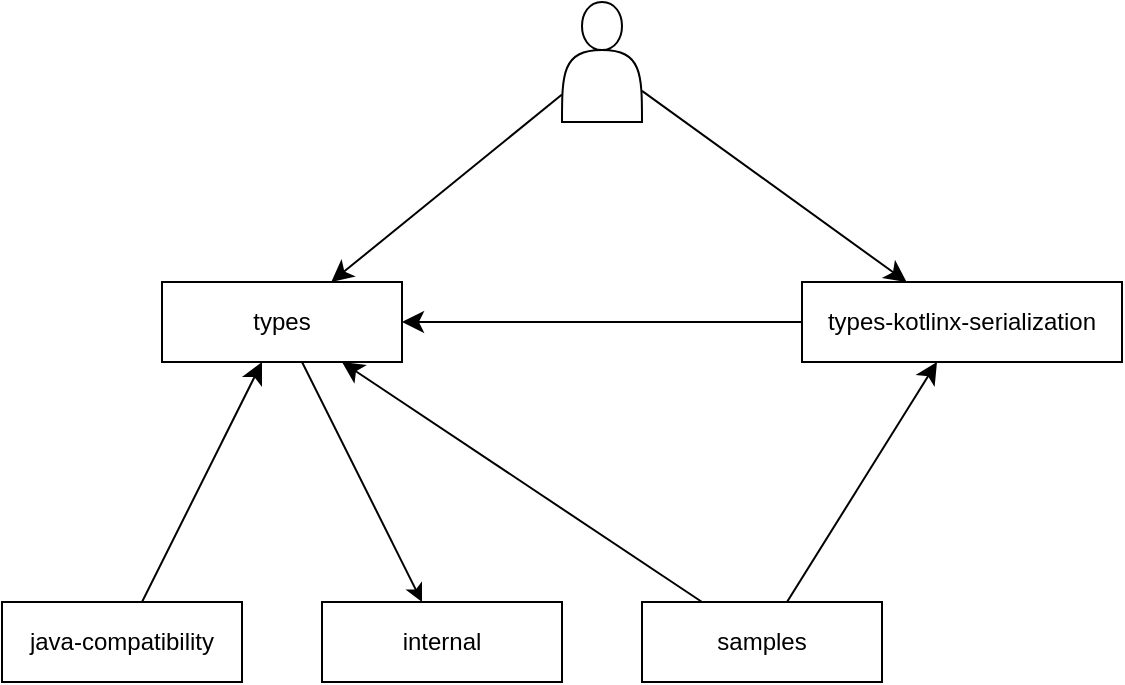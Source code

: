 <mxfile version="22.1.2" type="device" pages="5">
  <diagram name="Gradle subprojects" id="JzJumpAzIFgfKIvPt0l8">
    <mxGraphModel dx="1026" dy="708" grid="1" gridSize="10" guides="1" tooltips="1" connect="1" arrows="1" fold="1" page="1" pageScale="1" pageWidth="1169" pageHeight="827" math="0" shadow="0">
      <root>
        <mxCell id="ITFUDiihViseG53BL7jd-0" />
        <mxCell id="ITFUDiihViseG53BL7jd-1" parent="ITFUDiihViseG53BL7jd-0" />
        <mxCell id="pfsJa-0N5m8jaEWDWGbK-1" value="internal" style="rounded=0;whiteSpace=wrap;html=1;" parent="ITFUDiihViseG53BL7jd-1" vertex="1">
          <mxGeometry x="400" y="480" width="120" height="40" as="geometry" />
        </mxCell>
        <mxCell id="V6_7ll6TL55q-I8HMWWy-0" value="" style="rounded=0;orthogonalLoop=1;jettySize=auto;html=1;" parent="ITFUDiihViseG53BL7jd-1" source="dYRQPacdvhrbfouNJN4h-2" target="pfsJa-0N5m8jaEWDWGbK-1" edge="1">
          <mxGeometry relative="1" as="geometry" />
        </mxCell>
        <mxCell id="dYRQPacdvhrbfouNJN4h-2" value="types" style="rounded=0;whiteSpace=wrap;html=1;" parent="ITFUDiihViseG53BL7jd-1" vertex="1">
          <mxGeometry x="320" y="320" width="120" height="40" as="geometry" />
        </mxCell>
        <mxCell id="gPDL6DXWVpyvgox3Lnd--2" style="edgeStyle=none;curved=1;rounded=0;orthogonalLoop=1;jettySize=auto;html=1;fontSize=12;startSize=8;endSize=8;" parent="ITFUDiihViseG53BL7jd-1" source="gPDL6DXWVpyvgox3Lnd--0" target="dYRQPacdvhrbfouNJN4h-2" edge="1">
          <mxGeometry relative="1" as="geometry" />
        </mxCell>
        <mxCell id="qGAECRP5sxto-l2sTSsy-2" style="edgeStyle=none;curved=1;rounded=0;orthogonalLoop=1;jettySize=auto;html=1;fontSize=12;startSize=8;endSize=8;" edge="1" parent="ITFUDiihViseG53BL7jd-1" source="gPDL6DXWVpyvgox3Lnd--0" target="qGAECRP5sxto-l2sTSsy-1">
          <mxGeometry relative="1" as="geometry" />
        </mxCell>
        <mxCell id="gPDL6DXWVpyvgox3Lnd--0" value="" style="shape=actor;whiteSpace=wrap;html=1;fontSize=16;" parent="ITFUDiihViseG53BL7jd-1" vertex="1">
          <mxGeometry x="520" y="180" width="40" height="60" as="geometry" />
        </mxCell>
        <mxCell id="gPDL6DXWVpyvgox3Lnd--5" value="" style="edgeStyle=none;curved=1;rounded=0;orthogonalLoop=1;jettySize=auto;html=1;fontSize=12;startSize=8;endSize=8;" parent="ITFUDiihViseG53BL7jd-1" source="gPDL6DXWVpyvgox3Lnd--4" target="dYRQPacdvhrbfouNJN4h-2" edge="1">
          <mxGeometry relative="1" as="geometry" />
        </mxCell>
        <mxCell id="gPDL6DXWVpyvgox3Lnd--4" value="java-compatibility" style="rounded=0;whiteSpace=wrap;html=1;" parent="ITFUDiihViseG53BL7jd-1" vertex="1">
          <mxGeometry x="240" y="480" width="120" height="40" as="geometry" />
        </mxCell>
        <mxCell id="qGAECRP5sxto-l2sTSsy-3" style="edgeStyle=none;curved=1;rounded=0;orthogonalLoop=1;jettySize=auto;html=1;fontSize=12;startSize=8;endSize=8;" edge="1" parent="ITFUDiihViseG53BL7jd-1" source="qGAECRP5sxto-l2sTSsy-1" target="dYRQPacdvhrbfouNJN4h-2">
          <mxGeometry relative="1" as="geometry" />
        </mxCell>
        <mxCell id="qGAECRP5sxto-l2sTSsy-1" value="types-kotlinx-serialization" style="rounded=0;whiteSpace=wrap;html=1;" vertex="1" parent="ITFUDiihViseG53BL7jd-1">
          <mxGeometry x="640" y="320" width="160" height="40" as="geometry" />
        </mxCell>
        <mxCell id="qGAECRP5sxto-l2sTSsy-5" style="edgeStyle=none;curved=1;rounded=0;orthogonalLoop=1;jettySize=auto;html=1;fontSize=12;startSize=8;endSize=8;" edge="1" parent="ITFUDiihViseG53BL7jd-1" source="qGAECRP5sxto-l2sTSsy-4" target="qGAECRP5sxto-l2sTSsy-1">
          <mxGeometry relative="1" as="geometry" />
        </mxCell>
        <mxCell id="qGAECRP5sxto-l2sTSsy-6" style="edgeStyle=none;curved=1;rounded=0;orthogonalLoop=1;jettySize=auto;html=1;fontSize=12;startSize=8;endSize=8;" edge="1" parent="ITFUDiihViseG53BL7jd-1" source="qGAECRP5sxto-l2sTSsy-4" target="dYRQPacdvhrbfouNJN4h-2">
          <mxGeometry relative="1" as="geometry" />
        </mxCell>
        <mxCell id="qGAECRP5sxto-l2sTSsy-4" value="samples" style="rounded=0;whiteSpace=wrap;html=1;" vertex="1" parent="ITFUDiihViseG53BL7jd-1">
          <mxGeometry x="560" y="480" width="120" height="40" as="geometry" />
        </mxCell>
      </root>
    </mxGraphModel>
  </diagram>
  <diagram id="l1-cbwcJoqnoQv_BHiVh" name="Packages">
    <mxGraphModel dx="1026" dy="708" grid="1" gridSize="10" guides="1" tooltips="1" connect="1" arrows="1" fold="1" page="1" pageScale="1" pageWidth="1169" pageHeight="827" math="0" shadow="0">
      <root>
        <mxCell id="0" />
        <mxCell id="1" parent="0" />
        <mxCell id="Sist_SNfOV8fq9nMTbyU-3" style="rounded=0;orthogonalLoop=1;jettySize=auto;html=1;startArrow=classic;startFill=1;" parent="1" source="Sist_SNfOV8fq9nMTbyU-1" target="Sist_SNfOV8fq9nMTbyU-2" edge="1">
          <mxGeometry relative="1" as="geometry" />
        </mxCell>
        <mxCell id="UCoBFRGfp6UsjNhdl207-3" style="rounded=0;orthogonalLoop=1;jettySize=auto;html=1;" parent="1" source="Sist_SNfOV8fq9nMTbyU-1" target="UCoBFRGfp6UsjNhdl207-1" edge="1">
          <mxGeometry relative="1" as="geometry" />
        </mxCell>
        <mxCell id="Sist_SNfOV8fq9nMTbyU-1" value="text" style="rounded=0;whiteSpace=wrap;html=1;fillColor=#f5f5f5;strokeColor=#666666;fontColor=#333333;" parent="1" vertex="1">
          <mxGeometry x="360" y="240" width="120" height="40" as="geometry" />
        </mxCell>
        <mxCell id="UCoBFRGfp6UsjNhdl207-4" style="rounded=0;orthogonalLoop=1;jettySize=auto;html=1;" parent="1" source="Sist_SNfOV8fq9nMTbyU-2" target="UCoBFRGfp6UsjNhdl207-1" edge="1">
          <mxGeometry relative="1" as="geometry" />
        </mxCell>
        <mxCell id="Sist_SNfOV8fq9nMTbyU-2" value="number" style="rounded=0;whiteSpace=wrap;html=1;fillColor=#f5f5f5;strokeColor=#666666;fontColor=#333333;" parent="1" vertex="1">
          <mxGeometry x="360" y="400" width="120" height="40" as="geometry" />
        </mxCell>
        <mxCell id="uDIp_uvNLG6hrF9vcne1-2" style="rounded=0;orthogonalLoop=1;jettySize=auto;html=1;" parent="1" source="Sist_SNfOV8fq9nMTbyU-4" target="Sist_SNfOV8fq9nMTbyU-2" edge="1">
          <mxGeometry relative="1" as="geometry" />
        </mxCell>
        <mxCell id="Sist_SNfOV8fq9nMTbyU-4" value="collection" style="rounded=0;whiteSpace=wrap;html=1;fillColor=#f5f5f5;strokeColor=#666666;fontColor=#333333;" parent="1" vertex="1">
          <mxGeometry x="240" y="560" width="120" height="40" as="geometry" />
        </mxCell>
        <mxCell id="UCoBFRGfp6UsjNhdl207-2" style="rounded=0;orthogonalLoop=1;jettySize=auto;html=1;" parent="1" source="S10jYZA5-9crLoaLvnh9-1" target="UCoBFRGfp6UsjNhdl207-1" edge="1">
          <mxGeometry relative="1" as="geometry" />
        </mxCell>
        <mxCell id="S10jYZA5-9crLoaLvnh9-1" value="web" style="rounded=0;whiteSpace=wrap;html=1;fillColor=#f5f5f5;strokeColor=#666666;fontColor=#333333;" parent="1" vertex="1">
          <mxGeometry x="120" y="80" width="120" height="40" as="geometry" />
        </mxCell>
        <mxCell id="S10jYZA5-9crLoaLvnh9-3" style="rounded=0;orthogonalLoop=1;jettySize=auto;html=1;" parent="1" source="S10jYZA5-9crLoaLvnh9-2" target="Sist_SNfOV8fq9nMTbyU-2" edge="1">
          <mxGeometry relative="1" as="geometry" />
        </mxCell>
        <mxCell id="S10jYZA5-9crLoaLvnh9-4" style="edgeStyle=none;rounded=0;orthogonalLoop=1;jettySize=auto;html=1;" parent="1" source="S10jYZA5-9crLoaLvnh9-2" target="Sist_SNfOV8fq9nMTbyU-1" edge="1">
          <mxGeometry relative="1" as="geometry" />
        </mxCell>
        <mxCell id="S10jYZA5-9crLoaLvnh9-5" style="edgeStyle=none;rounded=0;orthogonalLoop=1;jettySize=auto;html=1;" parent="1" source="S10jYZA5-9crLoaLvnh9-2" target="Sist_SNfOV8fq9nMTbyU-4" edge="1">
          <mxGeometry relative="1" as="geometry" />
        </mxCell>
        <mxCell id="UCoBFRGfp6UsjNhdl207-5" style="edgeStyle=orthogonalEdgeStyle;rounded=0;orthogonalLoop=1;jettySize=auto;html=1;" parent="1" source="S10jYZA5-9crLoaLvnh9-2" target="UCoBFRGfp6UsjNhdl207-1" edge="1">
          <mxGeometry relative="1" as="geometry" />
        </mxCell>
        <mxCell id="S10jYZA5-9crLoaLvnh9-2" value="result" style="rounded=0;whiteSpace=wrap;html=1;fillColor=#f5f5f5;strokeColor=#666666;fontColor=#333333;" parent="1" vertex="1">
          <mxGeometry x="120" y="400" width="120" height="40" as="geometry" />
        </mxCell>
        <mxCell id="UCoBFRGfp6UsjNhdl207-1" value="experimental" style="rounded=0;whiteSpace=wrap;html=1;fillColor=#f5f5f5;strokeColor=#666666;fontColor=#333333;" parent="1" vertex="1">
          <mxGeometry x="120" y="240" width="120" height="40" as="geometry" />
        </mxCell>
      </root>
    </mxGraphModel>
  </diagram>
  <diagram name="Types" id="e-w3b1j93T6ePz5dU9Fz">
    <mxGraphModel dx="1426" dy="1108" grid="1" gridSize="10" guides="1" tooltips="1" connect="1" arrows="1" fold="1" page="0" pageScale="1" pageWidth="1169" pageHeight="827" math="0" shadow="0">
      <root>
        <mxCell id="n-zf-RtgYJxClZDW4cF3-0" />
        <mxCell id="n-zf-RtgYJxClZDW4cF3-1" parent="n-zf-RtgYJxClZDW4cF3-0" />
        <mxCell id="5qDygHtCaPb_Zn6L_uWi-19" value="NotBlankString" style="rounded=0;whiteSpace=wrap;html=1;fillColor=#dae8fc;strokeColor=#6c8ebf;" parent="n-zf-RtgYJxClZDW4cF3-1" vertex="1">
          <mxGeometry x="-40" y="400" width="120" height="40" as="geometry" />
        </mxCell>
        <mxCell id="LmunrMnxZoN-5kSQbeMp-0" value="StrictlyNegativeInt" style="rounded=0;whiteSpace=wrap;html=1;fillColor=#dae8fc;strokeColor=#6c8ebf;" parent="n-zf-RtgYJxClZDW4cF3-1" vertex="1">
          <mxGeometry x="540" y="560" width="120" height="40" as="geometry" />
        </mxCell>
        <mxCell id="LmunrMnxZoN-5kSQbeMp-1" value="StrictlyPositiveInt" style="rounded=0;whiteSpace=wrap;html=1;fillColor=#dae8fc;strokeColor=#6c8ebf;" parent="n-zf-RtgYJxClZDW4cF3-1" vertex="1">
          <mxGeometry x="140" y="560" width="120" height="40" as="geometry" />
        </mxCell>
        <mxCell id="LmunrMnxZoN-5kSQbeMp-2" value="AnyInt" style="rounded=0;whiteSpace=wrap;html=1;fillColor=#d5e8d4;strokeColor=#82b366;" parent="n-zf-RtgYJxClZDW4cF3-1" vertex="1">
          <mxGeometry x="360" y="240" width="80" height="40" as="geometry" />
        </mxCell>
        <mxCell id="LmunrMnxZoN-5kSQbeMp-3" value="ZeroInt" style="rounded=0;whiteSpace=wrap;html=1;fillColor=#dae8fc;strokeColor=#6c8ebf;" parent="n-zf-RtgYJxClZDW4cF3-1" vertex="1">
          <mxGeometry x="360" y="560" width="80" height="40" as="geometry" />
        </mxCell>
        <mxCell id="LmunrMnxZoN-5kSQbeMp-4" value="" style="endArrow=block;endSize=16;endFill=0;html=1;rounded=0;dashed=1;" parent="n-zf-RtgYJxClZDW4cF3-1" source="LmunrMnxZoN-5kSQbeMp-1" target="LmunrMnxZoN-5kSQbeMp-6" edge="1">
          <mxGeometry width="160" relative="1" as="geometry">
            <mxPoint x="570" y="90" as="sourcePoint" />
            <mxPoint x="570" y="10" as="targetPoint" />
          </mxGeometry>
        </mxCell>
        <mxCell id="LmunrMnxZoN-5kSQbeMp-5" value="" style="endArrow=block;endSize=16;endFill=0;html=1;rounded=0;dashed=1;" parent="n-zf-RtgYJxClZDW4cF3-1" source="LmunrMnxZoN-5kSQbeMp-0" target="LmunrMnxZoN-5kSQbeMp-6" edge="1">
          <mxGeometry width="160" relative="1" as="geometry">
            <mxPoint x="720" y="90" as="sourcePoint" />
            <mxPoint x="600" y="10" as="targetPoint" />
          </mxGeometry>
        </mxCell>
        <mxCell id="LmunrMnxZoN-5kSQbeMp-6" value="NonZeroInt" style="rounded=0;whiteSpace=wrap;html=1;fillColor=#d5e8d4;strokeColor=#82b366;" parent="n-zf-RtgYJxClZDW4cF3-1" vertex="1">
          <mxGeometry x="360" y="400" width="80" height="40" as="geometry" />
        </mxCell>
        <mxCell id="LmunrMnxZoN-5kSQbeMp-7" value="" style="endArrow=block;endSize=16;endFill=0;html=1;rounded=0;" parent="n-zf-RtgYJxClZDW4cF3-1" source="LmunrMnxZoN-5kSQbeMp-6" target="LmunrMnxZoN-5kSQbeMp-2" edge="1">
          <mxGeometry width="160" relative="1" as="geometry">
            <mxPoint x="720" y="-30" as="sourcePoint" />
            <mxPoint x="600" y="-110" as="targetPoint" />
          </mxGeometry>
        </mxCell>
        <mxCell id="LmunrMnxZoN-5kSQbeMp-8" value="PositiveInt" style="rounded=0;whiteSpace=wrap;html=1;fillColor=#d5e8d4;strokeColor=#82b366;" parent="n-zf-RtgYJxClZDW4cF3-1" vertex="1">
          <mxGeometry x="160" y="400" width="80" height="40" as="geometry" />
        </mxCell>
        <mxCell id="LmunrMnxZoN-5kSQbeMp-9" value="" style="endArrow=block;endSize=16;endFill=0;html=1;rounded=0;dashed=1;" parent="n-zf-RtgYJxClZDW4cF3-1" source="LmunrMnxZoN-5kSQbeMp-1" target="LmunrMnxZoN-5kSQbeMp-8" edge="1">
          <mxGeometry width="160" relative="1" as="geometry">
            <mxPoint x="720" y="210" as="sourcePoint" />
            <mxPoint x="600" y="130" as="targetPoint" />
          </mxGeometry>
        </mxCell>
        <mxCell id="LmunrMnxZoN-5kSQbeMp-10" value="" style="endArrow=block;endSize=16;endFill=0;html=1;rounded=0;" parent="n-zf-RtgYJxClZDW4cF3-1" source="LmunrMnxZoN-5kSQbeMp-8" target="LmunrMnxZoN-5kSQbeMp-2" edge="1">
          <mxGeometry width="160" relative="1" as="geometry">
            <mxPoint x="570" y="-30" as="sourcePoint" />
            <mxPoint x="570" y="-110" as="targetPoint" />
          </mxGeometry>
        </mxCell>
        <mxCell id="LmunrMnxZoN-5kSQbeMp-11" value="NegativeInt" style="rounded=0;whiteSpace=wrap;html=1;fillColor=#d5e8d4;strokeColor=#82b366;" parent="n-zf-RtgYJxClZDW4cF3-1" vertex="1">
          <mxGeometry x="560" y="400" width="80" height="40" as="geometry" />
        </mxCell>
        <mxCell id="LmunrMnxZoN-5kSQbeMp-12" value="" style="endArrow=block;endSize=16;endFill=0;html=1;rounded=0;" parent="n-zf-RtgYJxClZDW4cF3-1" source="LmunrMnxZoN-5kSQbeMp-11" target="LmunrMnxZoN-5kSQbeMp-2" edge="1">
          <mxGeometry width="160" relative="1" as="geometry">
            <mxPoint x="570" y="-30" as="sourcePoint" />
            <mxPoint x="570" y="-110" as="targetPoint" />
          </mxGeometry>
        </mxCell>
        <mxCell id="LmunrMnxZoN-5kSQbeMp-13" value="" style="endArrow=block;endSize=16;endFill=0;html=1;rounded=0;dashed=1;" parent="n-zf-RtgYJxClZDW4cF3-1" source="LmunrMnxZoN-5kSQbeMp-0" target="LmunrMnxZoN-5kSQbeMp-11" edge="1">
          <mxGeometry width="160" relative="1" as="geometry">
            <mxPoint x="750" y="210" as="sourcePoint" />
            <mxPoint x="750" y="130" as="targetPoint" />
          </mxGeometry>
        </mxCell>
        <mxCell id="LmunrMnxZoN-5kSQbeMp-14" value="" style="endArrow=block;endSize=16;endFill=0;html=1;rounded=0;dashed=1;" parent="n-zf-RtgYJxClZDW4cF3-1" source="LmunrMnxZoN-5kSQbeMp-3" target="LmunrMnxZoN-5kSQbeMp-8" edge="1">
          <mxGeometry width="160" relative="1" as="geometry">
            <mxPoint x="750" y="210" as="sourcePoint" />
            <mxPoint x="750" y="130" as="targetPoint" />
          </mxGeometry>
        </mxCell>
        <mxCell id="LmunrMnxZoN-5kSQbeMp-15" value="" style="endArrow=block;endSize=16;endFill=0;html=1;rounded=0;dashed=1;" parent="n-zf-RtgYJxClZDW4cF3-1" source="LmunrMnxZoN-5kSQbeMp-3" target="LmunrMnxZoN-5kSQbeMp-11" edge="1">
          <mxGeometry width="160" relative="1" as="geometry">
            <mxPoint x="600" y="210" as="sourcePoint" />
            <mxPoint x="720" y="130" as="targetPoint" />
          </mxGeometry>
        </mxCell>
        <mxCell id="KGSNlJD_G81D6oTg5-Ko-0" value="NotEmptyList" style="rounded=0;whiteSpace=wrap;html=1;fillColor=#dae8fc;strokeColor=#6c8ebf;" parent="n-zf-RtgYJxClZDW4cF3-1" vertex="1">
          <mxGeometry x="340" y="880" width="120" height="40" as="geometry" />
        </mxCell>
        <mxCell id="KGSNlJD_G81D6oTg5-Ko-1" value="NotEmptySet" style="rounded=0;whiteSpace=wrap;html=1;fillColor=#dae8fc;strokeColor=#6c8ebf;" parent="n-zf-RtgYJxClZDW4cF3-1" vertex="1">
          <mxGeometry x="140" y="880" width="120" height="40" as="geometry" />
        </mxCell>
        <mxCell id="KGSNlJD_G81D6oTg5-Ko-2" value="NotEmptyMap" style="rounded=0;whiteSpace=wrap;html=1;fillColor=#dae8fc;strokeColor=#6c8ebf;" parent="n-zf-RtgYJxClZDW4cF3-1" vertex="1">
          <mxGeometry x="340" y="720" width="120" height="40" as="geometry" />
        </mxCell>
        <mxCell id="GQPVzYVEb98Q7neTcuJy-0" value="NotEmptyCollection" style="rounded=0;whiteSpace=wrap;html=1;fillColor=#d5e8d4;strokeColor=#82b366;" parent="n-zf-RtgYJxClZDW4cF3-1" vertex="1">
          <mxGeometry x="140" y="720" width="120" height="40" as="geometry" />
        </mxCell>
        <mxCell id="GQPVzYVEb98Q7neTcuJy-1" value="" style="endArrow=block;endSize=16;endFill=0;html=1;rounded=0;dashed=1;" parent="n-zf-RtgYJxClZDW4cF3-1" source="KGSNlJD_G81D6oTg5-Ko-0" target="GQPVzYVEb98Q7neTcuJy-0" edge="1">
          <mxGeometry width="160" relative="1" as="geometry">
            <mxPoint x="100" y="1650" as="sourcePoint" />
            <mxPoint x="100" y="1730" as="targetPoint" />
          </mxGeometry>
        </mxCell>
        <mxCell id="GQPVzYVEb98Q7neTcuJy-2" value="" style="endArrow=block;endSize=16;endFill=0;html=1;rounded=0;dashed=1;" parent="n-zf-RtgYJxClZDW4cF3-1" source="KGSNlJD_G81D6oTg5-Ko-1" target="GQPVzYVEb98Q7neTcuJy-0" edge="1">
          <mxGeometry width="160" relative="1" as="geometry">
            <mxPoint x="36.667" y="1770" as="sourcePoint" />
            <mxPoint x="103.333" y="1850" as="targetPoint" />
          </mxGeometry>
        </mxCell>
        <mxCell id="cQ7h3U1QdVzSLH1g0f4y-0" value="kotlin.Comparable&lt;br&gt;&amp;lt;in T&amp;gt;" style="rounded=0;whiteSpace=wrap;html=1;fillColor=#f5f5f5;strokeColor=#666666;fontColor=#333333;" parent="n-zf-RtgYJxClZDW4cF3-1" vertex="1">
          <mxGeometry x="340" y="80" width="120" height="40" as="geometry" />
        </mxCell>
        <mxCell id="cQ7h3U1QdVzSLH1g0f4y-1" value="T = NotBlankString" style="endArrow=block;endSize=16;endFill=0;html=1;rounded=0;dashed=1;" parent="n-zf-RtgYJxClZDW4cF3-1" source="5qDygHtCaPb_Zn6L_uWi-19" target="cQ7h3U1QdVzSLH1g0f4y-0" edge="1">
          <mxGeometry width="160" relative="1" as="geometry">
            <mxPoint x="170" y="90" as="sourcePoint" />
            <mxPoint x="250" y="90" as="targetPoint" />
          </mxGeometry>
        </mxCell>
        <mxCell id="cQ7h3U1QdVzSLH1g0f4y-2" value="T = AnyInt" style="endArrow=block;endSize=16;endFill=0;html=1;rounded=0;" parent="n-zf-RtgYJxClZDW4cF3-1" source="LmunrMnxZoN-5kSQbeMp-2" target="cQ7h3U1QdVzSLH1g0f4y-0" edge="1">
          <mxGeometry width="160" relative="1" as="geometry">
            <mxPoint x="290" y="10" as="sourcePoint" />
            <mxPoint x="370" y="-30" as="targetPoint" />
          </mxGeometry>
        </mxCell>
        <mxCell id="MjldotEm2D69VMjSsTHk-0" value="NotEmptyRange" style="rounded=0;whiteSpace=wrap;html=1;fillColor=#fff2cc;strokeColor=#d6b656;" parent="n-zf-RtgYJxClZDW4cF3-1" vertex="1">
          <mxGeometry x="440" y="-80" width="120" height="40" as="geometry" />
        </mxCell>
        <mxCell id="MjldotEm2D69VMjSsTHk-1" value="Bound" style="rounded=0;whiteSpace=wrap;html=1;fillColor=#fff2cc;strokeColor=#d6b656;" parent="n-zf-RtgYJxClZDW4cF3-1" vertex="1">
          <mxGeometry x="260" y="-80" width="80" height="40" as="geometry" />
        </mxCell>
        <mxCell id="MjldotEm2D69VMjSsTHk-2" value="InclusiveBound" style="rounded=0;whiteSpace=wrap;html=1;fillColor=#fff2cc;strokeColor=#d6b656;" parent="n-zf-RtgYJxClZDW4cF3-1" vertex="1">
          <mxGeometry x="440" y="-240" width="120" height="40" as="geometry" />
        </mxCell>
        <mxCell id="MjldotEm2D69VMjSsTHk-3" value="ExclusiveBound" style="rounded=0;whiteSpace=wrap;html=1;fillColor=#fff2cc;strokeColor=#d6b656;" parent="n-zf-RtgYJxClZDW4cF3-1" vertex="1">
          <mxGeometry x="240" y="-240" width="120" height="40" as="geometry" />
        </mxCell>
        <mxCell id="MjldotEm2D69VMjSsTHk-4" value="" style="endArrow=block;endSize=16;endFill=0;html=1;rounded=0;" parent="n-zf-RtgYJxClZDW4cF3-1" source="MjldotEm2D69VMjSsTHk-3" target="MjldotEm2D69VMjSsTHk-1" edge="1">
          <mxGeometry width="160" relative="1" as="geometry">
            <mxPoint x="590" y="-160" as="sourcePoint" />
            <mxPoint x="670" y="-120" as="targetPoint" />
          </mxGeometry>
        </mxCell>
        <mxCell id="MjldotEm2D69VMjSsTHk-5" value="" style="endArrow=block;endSize=16;endFill=0;html=1;rounded=0;" parent="n-zf-RtgYJxClZDW4cF3-1" source="MjldotEm2D69VMjSsTHk-2" target="MjldotEm2D69VMjSsTHk-1" edge="1">
          <mxGeometry width="160" relative="1" as="geometry">
            <mxPoint x="810" y="-78" as="sourcePoint" />
            <mxPoint x="710" y="-58" as="targetPoint" />
          </mxGeometry>
        </mxCell>
        <mxCell id="MjldotEm2D69VMjSsTHk-6" value="" style="endArrow=open;endSize=12;dashed=1;html=1;rounded=0;" parent="n-zf-RtgYJxClZDW4cF3-1" source="MjldotEm2D69VMjSsTHk-0" target="MjldotEm2D69VMjSsTHk-1" edge="1">
          <mxGeometry width="160" relative="1" as="geometry">
            <mxPoint x="430" y="230" as="sourcePoint" />
            <mxPoint x="590" y="230" as="targetPoint" />
          </mxGeometry>
        </mxCell>
        <mxCell id="MjldotEm2D69VMjSsTHk-7" value="" style="endArrow=open;endSize=12;dashed=1;html=1;rounded=0;" parent="n-zf-RtgYJxClZDW4cF3-1" source="MjldotEm2D69VMjSsTHk-1" target="cQ7h3U1QdVzSLH1g0f4y-0" edge="1">
          <mxGeometry width="160" relative="1" as="geometry">
            <mxPoint x="670" y="90" as="sourcePoint" />
            <mxPoint x="670" y="-30" as="targetPoint" />
          </mxGeometry>
        </mxCell>
        <mxCell id="MjldotEm2D69VMjSsTHk-8" value="" style="endArrow=open;endSize=12;dashed=1;html=1;rounded=0;" parent="n-zf-RtgYJxClZDW4cF3-1" source="MjldotEm2D69VMjSsTHk-0" target="cQ7h3U1QdVzSLH1g0f4y-0" edge="1">
          <mxGeometry width="160" relative="1" as="geometry">
            <mxPoint x="638" y="-30" as="sourcePoint" />
            <mxPoint x="443" y="90" as="targetPoint" />
          </mxGeometry>
        </mxCell>
        <mxCell id="Ql_QZ4oFMIsPUIKFdA9x-7" value="" style="endArrow=open;endSize=12;dashed=1;html=1;rounded=0;" parent="n-zf-RtgYJxClZDW4cF3-1" source="GQPVzYVEb98Q7neTcuJy-0" target="LmunrMnxZoN-5kSQbeMp-1" edge="1">
          <mxGeometry width="160" relative="1" as="geometry">
            <mxPoint x="100" y="700" as="sourcePoint" />
            <mxPoint x="210" y="680" as="targetPoint" />
          </mxGeometry>
        </mxCell>
        <mxCell id="Ql_QZ4oFMIsPUIKFdA9x-8" value="" style="endArrow=open;endSize=12;dashed=1;html=1;rounded=0;" parent="n-zf-RtgYJxClZDW4cF3-1" source="KGSNlJD_G81D6oTg5-Ko-2" target="KGSNlJD_G81D6oTg5-Ko-1" edge="1">
          <mxGeometry width="160" relative="1" as="geometry">
            <mxPoint x="530" y="820" as="sourcePoint" />
            <mxPoint x="690" y="820" as="targetPoint" />
          </mxGeometry>
        </mxCell>
        <mxCell id="Ql_QZ4oFMIsPUIKFdA9x-9" value="" style="endArrow=open;endSize=12;dashed=1;html=1;rounded=0;" parent="n-zf-RtgYJxClZDW4cF3-1" source="KGSNlJD_G81D6oTg5-Ko-2" target="KGSNlJD_G81D6oTg5-Ko-0" edge="1">
          <mxGeometry width="160" relative="1" as="geometry">
            <mxPoint x="195" y="1050" as="sourcePoint" />
            <mxPoint x="105" y="930" as="targetPoint" />
          </mxGeometry>
        </mxCell>
        <mxCell id="Ql_QZ4oFMIsPUIKFdA9x-11" value="" style="endArrow=open;endSize=12;dashed=1;html=1;rounded=0;" parent="n-zf-RtgYJxClZDW4cF3-1" source="KGSNlJD_G81D6oTg5-Ko-2" target="LmunrMnxZoN-5kSQbeMp-1" edge="1">
          <mxGeometry width="160" relative="1" as="geometry">
            <mxPoint x="210" y="730" as="sourcePoint" />
            <mxPoint x="210" y="610" as="targetPoint" />
          </mxGeometry>
        </mxCell>
        <mxCell id="Ql_QZ4oFMIsPUIKFdA9x-12" value="StrictlyPositiveDouble" style="rounded=0;whiteSpace=wrap;html=1;fillColor=#fff2cc;strokeColor=#d6b656;" parent="n-zf-RtgYJxClZDW4cF3-1" vertex="1">
          <mxGeometry x="640" y="120" width="160" height="40" as="geometry" />
        </mxCell>
        <mxCell id="Ql_QZ4oFMIsPUIKFdA9x-17" value="" style="endArrow=block;endSize=16;endFill=0;html=1;rounded=0;" parent="n-zf-RtgYJxClZDW4cF3-1" source="Ql_QZ4oFMIsPUIKFdA9x-12" target="cQ7h3U1QdVzSLH1g0f4y-0" edge="1">
          <mxGeometry width="160" relative="1" as="geometry">
            <mxPoint x="-110" y="570" as="sourcePoint" />
            <mxPoint x="-110" y="450" as="targetPoint" />
          </mxGeometry>
        </mxCell>
        <mxCell id="kcxEeAiQgSLV1PlDlmWa-0" value="" style="endArrow=open;endSize=12;dashed=1;html=1;rounded=0;" parent="n-zf-RtgYJxClZDW4cF3-1" source="5qDygHtCaPb_Zn6L_uWi-19" target="LmunrMnxZoN-5kSQbeMp-1" edge="1">
          <mxGeometry width="160" relative="1" as="geometry">
            <mxPoint x="110" y="550" as="sourcePoint" />
            <mxPoint x="110" y="430" as="targetPoint" />
          </mxGeometry>
        </mxCell>
        <mxCell id="1lQ60L8AL4tM8giwlX8u-0" value="" style="group" parent="n-zf-RtgYJxClZDW4cF3-1" connectable="0" vertex="1">
          <mxGeometry x="-360" y="40" width="200" height="440" as="geometry" />
        </mxCell>
        <mxCell id="h1hSW9NAhBlYpWFi9vjb-3" value="Caption" style="rounded=0;whiteSpace=wrap;html=1;verticalAlign=top;align=center;fillColor=none;" parent="1lQ60L8AL4tM8giwlX8u-0" vertex="1">
          <mxGeometry width="200" height="440" as="geometry" />
        </mxCell>
        <mxCell id="h1hSW9NAhBlYpWFi9vjb-4" value="Stable classes" style="rounded=0;whiteSpace=wrap;html=1;fillColor=#dae8fc;strokeColor=#6c8ebf;" parent="1lQ60L8AL4tM8giwlX8u-0" vertex="1">
          <mxGeometry x="40" y="40" width="120" height="40" as="geometry" />
        </mxCell>
        <mxCell id="h1hSW9NAhBlYpWFi9vjb-5" value="Stable interfaces" style="rounded=0;whiteSpace=wrap;html=1;fillColor=#d5e8d4;strokeColor=#82b366;" parent="1lQ60L8AL4tM8giwlX8u-0" vertex="1">
          <mxGeometry x="40" y="120" width="120" height="40" as="geometry" />
        </mxCell>
        <mxCell id="h1hSW9NAhBlYpWFi9vjb-6" value="Experimental type" style="rounded=0;whiteSpace=wrap;html=1;fillColor=#fff2cc;strokeColor=#d6b656;" parent="1lQ60L8AL4tM8giwlX8u-0" vertex="1">
          <mxGeometry x="40" y="200" width="120" height="40" as="geometry" />
        </mxCell>
        <mxCell id="h1hSW9NAhBlYpWFi9vjb-7" value="Deprecated type" style="rounded=0;whiteSpace=wrap;html=1;fillColor=#f8cecc;strokeColor=#b85450;" parent="1lQ60L8AL4tM8giwlX8u-0" vertex="1">
          <mxGeometry x="40" y="280" width="120" height="40" as="geometry" />
        </mxCell>
        <mxCell id="h1hSW9NAhBlYpWFi9vjb-8" value="External type" style="rounded=0;whiteSpace=wrap;html=1;fillColor=#f5f5f5;strokeColor=#666666;fontColor=#333333;" parent="1lQ60L8AL4tM8giwlX8u-0" vertex="1">
          <mxGeometry x="40" y="360" width="120" height="40" as="geometry" />
        </mxCell>
        <mxCell id="OSsei0emG3uxtJ02xCqZ-0" value="EmailAddress" style="rounded=0;whiteSpace=wrap;html=1;fillColor=#fff2cc;strokeColor=#d6b656;" parent="n-zf-RtgYJxClZDW4cF3-1" vertex="1">
          <mxGeometry x="-40" y="80" width="120" height="40" as="geometry" />
        </mxCell>
        <mxCell id="OSsei0emG3uxtJ02xCqZ-1" value="StrictlyNegativeDouble" style="rounded=0;whiteSpace=wrap;html=1;fillColor=#fff2cc;strokeColor=#d6b656;" parent="n-zf-RtgYJxClZDW4cF3-1" vertex="1">
          <mxGeometry x="640" y="40" width="160" height="40" as="geometry" />
        </mxCell>
        <mxCell id="OSsei0emG3uxtJ02xCqZ-2" value="" style="endArrow=block;endSize=16;endFill=0;html=1;rounded=0;" parent="n-zf-RtgYJxClZDW4cF3-1" source="OSsei0emG3uxtJ02xCqZ-1" target="cQ7h3U1QdVzSLH1g0f4y-0" edge="1">
          <mxGeometry width="160" relative="1" as="geometry">
            <mxPoint x="638" y="250" as="sourcePoint" />
            <mxPoint x="443" y="130" as="targetPoint" />
          </mxGeometry>
        </mxCell>
      </root>
    </mxGraphModel>
  </diagram>
  <diagram id="AFsdHeCV1S7wRy8MzkPV" name="Types (org.kotools.types)">
    <mxGraphModel dx="1026" dy="708" grid="1" gridSize="10" guides="1" tooltips="1" connect="1" arrows="1" fold="1" page="0" pageScale="1" pageWidth="1169" pageHeight="827" math="0" shadow="0">
      <root>
        <mxCell id="0" />
        <mxCell id="1" parent="0" />
        <mxCell id="6lr3lpDYHeMcFkOCxxEU-3" value="Zero" style="swimlane;fontStyle=1;align=center;verticalAlign=top;childLayout=stackLayout;horizontal=1;startSize=26;horizontalStack=0;resizeParent=1;resizeParentMax=0;resizeLast=0;collapsible=1;marginBottom=0;whiteSpace=wrap;html=1;fontSize=16;" vertex="1" parent="1">
          <mxGeometry x="160" y="360" width="200" height="138" as="geometry">
            <mxRectangle x="80" y="80" width="80" height="30" as="alternateBounds" />
          </mxGeometry>
        </mxCell>
        <mxCell id="6lr3lpDYHeMcFkOCxxEU-5" value="" style="line;strokeWidth=1;fillColor=none;align=left;verticalAlign=middle;spacingTop=-1;spacingLeft=3;spacingRight=3;rotatable=0;labelPosition=right;points=[];portConstraint=eastwest;strokeColor=inherit;fontSize=16;" vertex="1" parent="6lr3lpDYHeMcFkOCxxEU-3">
          <mxGeometry y="26" width="200" height="8" as="geometry" />
        </mxCell>
        <mxCell id="6lr3lpDYHeMcFkOCxxEU-6" value="+ equals(Any?): Boolean" style="text;strokeColor=none;fillColor=none;align=left;verticalAlign=top;spacingLeft=4;spacingRight=4;overflow=hidden;rotatable=0;points=[[0,0.5],[1,0.5]];portConstraint=eastwest;whiteSpace=wrap;html=1;fontSize=16;" vertex="1" parent="6lr3lpDYHeMcFkOCxxEU-3">
          <mxGeometry y="34" width="200" height="26" as="geometry" />
        </mxCell>
        <mxCell id="6lr3lpDYHeMcFkOCxxEU-7" value="+ hashCode(): Int" style="text;strokeColor=none;fillColor=none;align=left;verticalAlign=top;spacingLeft=4;spacingRight=4;overflow=hidden;rotatable=0;points=[[0,0.5],[1,0.5]];portConstraint=eastwest;whiteSpace=wrap;html=1;fontSize=16;" vertex="1" parent="6lr3lpDYHeMcFkOCxxEU-3">
          <mxGeometry y="60" width="200" height="26" as="geometry" />
        </mxCell>
        <mxCell id="6lr3lpDYHeMcFkOCxxEU-8" value="+ toByte(): Byte" style="text;strokeColor=none;fillColor=none;align=left;verticalAlign=top;spacingLeft=4;spacingRight=4;overflow=hidden;rotatable=0;points=[[0,0.5],[1,0.5]];portConstraint=eastwest;whiteSpace=wrap;html=1;fontSize=16;" vertex="1" parent="6lr3lpDYHeMcFkOCxxEU-3">
          <mxGeometry y="86" width="200" height="26" as="geometry" />
        </mxCell>
        <mxCell id="6lr3lpDYHeMcFkOCxxEU-9" value="+ toString(): String" style="text;strokeColor=none;fillColor=none;align=left;verticalAlign=top;spacingLeft=4;spacingRight=4;overflow=hidden;rotatable=0;points=[[0,0.5],[1,0.5]];portConstraint=eastwest;whiteSpace=wrap;html=1;fontSize=16;" vertex="1" parent="6lr3lpDYHeMcFkOCxxEU-3">
          <mxGeometry y="112" width="200" height="26" as="geometry" />
        </mxCell>
        <mxCell id="6lr3lpDYHeMcFkOCxxEU-10" value="EmailAddress" style="swimlane;fontStyle=1;align=center;verticalAlign=top;childLayout=stackLayout;horizontal=1;startSize=26;horizontalStack=0;resizeParent=1;resizeParentMax=0;resizeLast=0;collapsible=1;marginBottom=0;whiteSpace=wrap;html=1;fontSize=16;" vertex="1" parent="1">
          <mxGeometry x="160" y="80" width="240" height="112" as="geometry">
            <mxRectangle x="80" y="80" width="80" height="30" as="alternateBounds" />
          </mxGeometry>
        </mxCell>
        <mxCell id="6lr3lpDYHeMcFkOCxxEU-11" value="" style="line;strokeWidth=1;fillColor=none;align=left;verticalAlign=middle;spacingTop=-1;spacingLeft=3;spacingRight=3;rotatable=0;labelPosition=right;points=[];portConstraint=eastwest;strokeColor=inherit;fontSize=16;" vertex="1" parent="6lr3lpDYHeMcFkOCxxEU-10">
          <mxGeometry y="26" width="240" height="8" as="geometry" />
        </mxCell>
        <mxCell id="6lr3lpDYHeMcFkOCxxEU-12" value="+ equals(Any?): Boolean" style="text;strokeColor=none;fillColor=none;align=left;verticalAlign=top;spacingLeft=4;spacingRight=4;overflow=hidden;rotatable=0;points=[[0,0.5],[1,0.5]];portConstraint=eastwest;whiteSpace=wrap;html=1;fontSize=16;" vertex="1" parent="6lr3lpDYHeMcFkOCxxEU-10">
          <mxGeometry y="34" width="240" height="26" as="geometry" />
        </mxCell>
        <mxCell id="6lr3lpDYHeMcFkOCxxEU-13" value="+ hashCode(): Int" style="text;strokeColor=none;fillColor=none;align=left;verticalAlign=top;spacingLeft=4;spacingRight=4;overflow=hidden;rotatable=0;points=[[0,0.5],[1,0.5]];portConstraint=eastwest;whiteSpace=wrap;html=1;fontSize=16;" vertex="1" parent="6lr3lpDYHeMcFkOCxxEU-10">
          <mxGeometry y="60" width="240" height="26" as="geometry" />
        </mxCell>
        <mxCell id="6lr3lpDYHeMcFkOCxxEU-15" value="+ toString(): String" style="text;strokeColor=none;fillColor=none;align=left;verticalAlign=top;spacingLeft=4;spacingRight=4;overflow=hidden;rotatable=0;points=[[0,0.5],[1,0.5]];portConstraint=eastwest;whiteSpace=wrap;html=1;fontSize=16;" vertex="1" parent="6lr3lpDYHeMcFkOCxxEU-10">
          <mxGeometry y="86" width="240" height="26" as="geometry" />
        </mxCell>
        <mxCell id="6lr3lpDYHeMcFkOCxxEU-16" value="Companion" style="swimlane;fontStyle=1;align=center;verticalAlign=top;childLayout=stackLayout;horizontal=1;startSize=26;horizontalStack=0;resizeParent=1;resizeParentMax=0;resizeLast=0;collapsible=1;marginBottom=0;whiteSpace=wrap;html=1;fontSize=16;" vertex="1" parent="1">
          <mxGeometry x="520" y="80" width="360" height="164" as="geometry">
            <mxRectangle x="80" y="80" width="80" height="30" as="alternateBounds" />
          </mxGeometry>
        </mxCell>
        <mxCell id="6lr3lpDYHeMcFkOCxxEU-24" value="+ PATTERN: String" style="text;strokeColor=none;fillColor=none;align=left;verticalAlign=top;spacingLeft=4;spacingRight=4;overflow=hidden;rotatable=0;points=[[0,0.5],[1,0.5]];portConstraint=eastwest;whiteSpace=wrap;html=1;fontSize=16;" vertex="1" parent="6lr3lpDYHeMcFkOCxxEU-16">
          <mxGeometry y="26" width="360" height="26" as="geometry" />
        </mxCell>
        <mxCell id="6lr3lpDYHeMcFkOCxxEU-17" value="" style="line;strokeWidth=1;fillColor=none;align=left;verticalAlign=middle;spacingTop=-1;spacingLeft=3;spacingRight=3;rotatable=0;labelPosition=right;points=[];portConstraint=eastwest;strokeColor=inherit;fontSize=16;" vertex="1" parent="6lr3lpDYHeMcFkOCxxEU-16">
          <mxGeometry y="52" width="360" height="8" as="geometry" />
        </mxCell>
        <mxCell id="6lr3lpDYHeMcFkOCxxEU-18" value="+ fromString(Any): EmailAddress" style="text;strokeColor=none;fillColor=none;align=left;verticalAlign=top;spacingLeft=4;spacingRight=4;overflow=hidden;rotatable=0;points=[[0,0.5],[1,0.5]];portConstraint=eastwest;whiteSpace=wrap;html=1;fontSize=16;" vertex="1" parent="6lr3lpDYHeMcFkOCxxEU-16">
          <mxGeometry y="60" width="360" height="26" as="geometry" />
        </mxCell>
        <mxCell id="6lr3lpDYHeMcFkOCxxEU-26" value="+ fromString(Any, Any): EmailAddress" style="text;strokeColor=none;fillColor=none;align=left;verticalAlign=top;spacingLeft=4;spacingRight=4;overflow=hidden;rotatable=0;points=[[0,0.5],[1,0.5]];portConstraint=eastwest;whiteSpace=wrap;html=1;fontSize=16;" vertex="1" parent="6lr3lpDYHeMcFkOCxxEU-16">
          <mxGeometry y="86" width="360" height="26" as="geometry" />
        </mxCell>
        <mxCell id="6lr3lpDYHeMcFkOCxxEU-27" value="+ fromStringOrNull(Any): EmailAddress?" style="text;strokeColor=none;fillColor=none;align=left;verticalAlign=top;spacingLeft=4;spacingRight=4;overflow=hidden;rotatable=0;points=[[0,0.5],[1,0.5]];portConstraint=eastwest;whiteSpace=wrap;html=1;fontSize=16;" vertex="1" parent="6lr3lpDYHeMcFkOCxxEU-16">
          <mxGeometry y="112" width="360" height="26" as="geometry" />
        </mxCell>
        <mxCell id="6lr3lpDYHeMcFkOCxxEU-28" value="+ fromStringOrNull(Any, Any): EmailAddress?" style="text;strokeColor=none;fillColor=none;align=left;verticalAlign=top;spacingLeft=4;spacingRight=4;overflow=hidden;rotatable=0;points=[[0,0.5],[1,0.5]];portConstraint=eastwest;whiteSpace=wrap;html=1;fontSize=16;" vertex="1" parent="6lr3lpDYHeMcFkOCxxEU-16">
          <mxGeometry y="138" width="360" height="26" as="geometry" />
        </mxCell>
        <mxCell id="6lr3lpDYHeMcFkOCxxEU-21" value="" style="endArrow=open;startArrow=circlePlus;endFill=0;startFill=0;endSize=8;html=1;rounded=0;fontSize=12;curved=1;" edge="1" parent="1" source="6lr3lpDYHeMcFkOCxxEU-10" target="6lr3lpDYHeMcFkOCxxEU-16">
          <mxGeometry width="160" relative="1" as="geometry">
            <mxPoint x="360" y="260" as="sourcePoint" />
            <mxPoint x="520" y="260" as="targetPoint" />
          </mxGeometry>
        </mxCell>
      </root>
    </mxGraphModel>
  </diagram>
  <diagram id="kf0cGJGMJppU8VkJIkRL" name="Idea : File">
    <mxGraphModel dx="1026" dy="1108" grid="1" gridSize="10" guides="1" tooltips="1" connect="1" arrows="1" fold="1" page="0" pageScale="1" pageWidth="1169" pageHeight="827" math="0" shadow="0">
      <root>
        <mxCell id="0" />
        <mxCell id="1" parent="0" />
        <mxCell id="a9Xr_560nWG6MdnzsXiM-1" value="NotBlankString" style="rounded=0;whiteSpace=wrap;html=1;fillColor=#dae8fc;strokeColor=#6c8ebf;" parent="1" vertex="1">
          <mxGeometry x="800" y="240" width="120" height="40" as="geometry" />
        </mxCell>
        <mxCell id="a9Xr_560nWG6MdnzsXiM-2" value="FileName" style="rounded=0;whiteSpace=wrap;html=1;" parent="1" vertex="1">
          <mxGeometry x="560" y="400" width="120" height="40" as="geometry" />
        </mxCell>
        <mxCell id="a9Xr_560nWG6MdnzsXiM-3" value="value: 1..1" style="endArrow=open;endSize=12;dashed=1;html=1;rounded=0;" parent="1" source="a9Xr_560nWG6MdnzsXiM-2" target="a9Xr_560nWG6MdnzsXiM-1" edge="1">
          <mxGeometry x="0.008" width="160" relative="1" as="geometry">
            <mxPoint x="560" y="370" as="sourcePoint" />
            <mxPoint x="720" y="370" as="targetPoint" />
            <mxPoint as="offset" />
          </mxGeometry>
        </mxCell>
        <mxCell id="sCetcSYR2s8SzarsC_Lb-2" value="FileExtension" style="rounded=0;whiteSpace=wrap;html=1;" parent="1" vertex="1">
          <mxGeometry x="560" y="240" width="120" height="40" as="geometry" />
        </mxCell>
        <mxCell id="sCetcSYR2s8SzarsC_Lb-3" value="extension: 1..1" style="endArrow=open;endSize=12;dashed=1;html=1;rounded=0;" parent="1" source="sCetcSYR2s8SzarsC_Lb-5" target="sCetcSYR2s8SzarsC_Lb-2" edge="1">
          <mxGeometry width="160" relative="1" as="geometry">
            <mxPoint x="630" y="250" as="sourcePoint" />
            <mxPoint x="630" y="170" as="targetPoint" />
          </mxGeometry>
        </mxCell>
        <mxCell id="sCetcSYR2s8SzarsC_Lb-4" value="value: 1..1" style="endArrow=open;endSize=12;dashed=1;html=1;rounded=0;" parent="1" source="sCetcSYR2s8SzarsC_Lb-2" target="a9Xr_560nWG6MdnzsXiM-1" edge="1">
          <mxGeometry width="160" relative="1" as="geometry">
            <mxPoint x="650" y="250" as="sourcePoint" />
            <mxPoint x="730" y="170" as="targetPoint" />
            <mxPoint as="offset" />
          </mxGeometry>
        </mxCell>
        <mxCell id="sCetcSYR2s8SzarsC_Lb-5" value="File" style="rounded=0;whiteSpace=wrap;html=1;" parent="1" vertex="1">
          <mxGeometry x="320" y="240" width="120" height="40" as="geometry" />
        </mxCell>
        <mxCell id="sCetcSYR2s8SzarsC_Lb-7" value="name: 1..1" style="endArrow=open;endSize=12;dashed=1;html=1;rounded=0;" parent="1" source="sCetcSYR2s8SzarsC_Lb-5" target="a9Xr_560nWG6MdnzsXiM-2" edge="1">
          <mxGeometry width="160" relative="1" as="geometry">
            <mxPoint x="650" y="250" as="sourcePoint" />
            <mxPoint x="730" y="170" as="targetPoint" />
            <mxPoint as="offset" />
          </mxGeometry>
        </mxCell>
        <mxCell id="sCetcSYR2s8SzarsC_Lb-8" value="FileSize" style="rounded=0;whiteSpace=wrap;html=1;" parent="1" vertex="1">
          <mxGeometry x="320" y="400" width="120" height="40" as="geometry" />
        </mxCell>
        <mxCell id="sCetcSYR2s8SzarsC_Lb-9" value="size: 1..1" style="endArrow=open;endSize=12;dashed=1;html=1;rounded=0;" parent="1" source="sCetcSYR2s8SzarsC_Lb-5" target="sCetcSYR2s8SzarsC_Lb-8" edge="1">
          <mxGeometry width="160" relative="1" as="geometry">
            <mxPoint x="420" y="290" as="sourcePoint" />
            <mxPoint x="600" y="410" as="targetPoint" />
          </mxGeometry>
        </mxCell>
        <mxCell id="sCetcSYR2s8SzarsC_Lb-10" value="StrictlyPositiveInt" style="rounded=0;whiteSpace=wrap;html=1;fillColor=#dae8fc;strokeColor=#6c8ebf;" parent="1" vertex="1">
          <mxGeometry x="320" y="560" width="120" height="40" as="geometry" />
        </mxCell>
        <mxCell id="sCetcSYR2s8SzarsC_Lb-11" value="FileSizeUnit" style="rounded=0;whiteSpace=wrap;html=1;" parent="1" vertex="1">
          <mxGeometry x="800" y="560" width="120" height="40" as="geometry" />
        </mxCell>
        <mxCell id="sCetcSYR2s8SzarsC_Lb-12" value="value: 1..1" style="endArrow=open;endSize=12;dashed=1;html=1;rounded=0;" parent="1" source="sCetcSYR2s8SzarsC_Lb-8" target="sCetcSYR2s8SzarsC_Lb-10" edge="1">
          <mxGeometry width="160" relative="1" as="geometry">
            <mxPoint x="490" y="370" as="sourcePoint" />
            <mxPoint x="490" y="490" as="targetPoint" />
          </mxGeometry>
        </mxCell>
        <mxCell id="sCetcSYR2s8SzarsC_Lb-13" value="unit: 1..1" style="endArrow=open;endSize=12;dashed=1;html=1;rounded=0;" parent="1" source="sCetcSYR2s8SzarsC_Lb-8" target="sCetcSYR2s8SzarsC_Lb-11" edge="1">
          <mxGeometry width="160" relative="1" as="geometry">
            <mxPoint x="390" y="450" as="sourcePoint" />
            <mxPoint x="390" y="570" as="targetPoint" />
          </mxGeometry>
        </mxCell>
        <mxCell id="sCetcSYR2s8SzarsC_Lb-14" value="symbol: 1..1" style="endArrow=open;endSize=12;dashed=1;html=1;rounded=0;" parent="1" source="sCetcSYR2s8SzarsC_Lb-11" target="a9Xr_560nWG6MdnzsXiM-1" edge="1">
          <mxGeometry width="160" relative="1" as="geometry">
            <mxPoint x="690" y="430" as="sourcePoint" />
            <mxPoint x="810" y="430" as="targetPoint" />
            <mxPoint as="offset" />
          </mxGeometry>
        </mxCell>
        <mxCell id="sCetcSYR2s8SzarsC_Lb-15" value="Octet" style="rounded=0;whiteSpace=wrap;html=1;" parent="1" vertex="1">
          <mxGeometry x="1040" y="720" width="120" height="40" as="geometry" />
        </mxCell>
        <mxCell id="sCetcSYR2s8SzarsC_Lb-16" value="KiloOctet" style="rounded=0;whiteSpace=wrap;html=1;" parent="1" vertex="1">
          <mxGeometry x="1040" y="640" width="120" height="40" as="geometry" />
        </mxCell>
        <mxCell id="sCetcSYR2s8SzarsC_Lb-17" value="MegaOctet" style="rounded=0;whiteSpace=wrap;html=1;" parent="1" vertex="1">
          <mxGeometry x="1040" y="560" width="120" height="40" as="geometry" />
        </mxCell>
        <mxCell id="sCetcSYR2s8SzarsC_Lb-18" value="GigaOctet" style="rounded=0;whiteSpace=wrap;html=1;" parent="1" vertex="1">
          <mxGeometry x="1040" y="480" width="120" height="40" as="geometry" />
        </mxCell>
        <mxCell id="sCetcSYR2s8SzarsC_Lb-19" value="TerraOctet" style="rounded=0;whiteSpace=wrap;html=1;" parent="1" vertex="1">
          <mxGeometry x="1040" y="400" width="120" height="40" as="geometry" />
        </mxCell>
        <mxCell id="sCetcSYR2s8SzarsC_Lb-20" value="" style="endArrow=open;startArrow=circlePlus;endFill=0;startFill=0;endSize=8;html=1;rounded=0;" parent="1" source="sCetcSYR2s8SzarsC_Lb-11" target="sCetcSYR2s8SzarsC_Lb-15" edge="1">
          <mxGeometry width="160" relative="1" as="geometry">
            <mxPoint x="490" y="630" as="sourcePoint" />
            <mxPoint x="650" y="630" as="targetPoint" />
          </mxGeometry>
        </mxCell>
        <mxCell id="sCetcSYR2s8SzarsC_Lb-21" value="" style="endArrow=open;startArrow=circlePlus;endFill=0;startFill=0;endSize=8;html=1;rounded=0;" parent="1" source="sCetcSYR2s8SzarsC_Lb-11" target="sCetcSYR2s8SzarsC_Lb-16" edge="1">
          <mxGeometry width="160" relative="1" as="geometry">
            <mxPoint x="590" y="610" as="sourcePoint" />
            <mxPoint x="430" y="690" as="targetPoint" />
          </mxGeometry>
        </mxCell>
        <mxCell id="sCetcSYR2s8SzarsC_Lb-22" value="" style="endArrow=open;startArrow=circlePlus;endFill=0;startFill=0;endSize=8;html=1;rounded=0;" parent="1" source="sCetcSYR2s8SzarsC_Lb-11" target="sCetcSYR2s8SzarsC_Lb-17" edge="1">
          <mxGeometry width="160" relative="1" as="geometry">
            <mxPoint x="610" y="610" as="sourcePoint" />
            <mxPoint x="530" y="690" as="targetPoint" />
          </mxGeometry>
        </mxCell>
        <mxCell id="sCetcSYR2s8SzarsC_Lb-23" value="" style="endArrow=open;startArrow=circlePlus;endFill=0;startFill=0;endSize=8;html=1;rounded=0;" parent="1" source="sCetcSYR2s8SzarsC_Lb-11" target="sCetcSYR2s8SzarsC_Lb-18" edge="1">
          <mxGeometry width="160" relative="1" as="geometry">
            <mxPoint x="630" y="610" as="sourcePoint" />
            <mxPoint x="630" y="690" as="targetPoint" />
          </mxGeometry>
        </mxCell>
        <mxCell id="sCetcSYR2s8SzarsC_Lb-24" value="" style="endArrow=open;startArrow=circlePlus;endFill=0;startFill=0;endSize=8;html=1;rounded=0;" parent="1" source="sCetcSYR2s8SzarsC_Lb-11" target="sCetcSYR2s8SzarsC_Lb-19" edge="1">
          <mxGeometry width="160" relative="1" as="geometry">
            <mxPoint x="650" y="610" as="sourcePoint" />
            <mxPoint x="730" y="690" as="targetPoint" />
          </mxGeometry>
        </mxCell>
        <mxCell id="sCetcSYR2s8SzarsC_Lb-25" value="MediaType" style="rounded=0;whiteSpace=wrap;html=1;" parent="1" vertex="1">
          <mxGeometry x="560" y="80" width="120" height="40" as="geometry" />
        </mxCell>
        <mxCell id="sCetcSYR2s8SzarsC_Lb-26" value="type: 1..1" style="endArrow=open;endSize=12;dashed=1;html=1;rounded=0;" parent="1" source="sCetcSYR2s8SzarsC_Lb-5" target="sCetcSYR2s8SzarsC_Lb-25" edge="1">
          <mxGeometry width="160" relative="1" as="geometry">
            <mxPoint x="450" y="270" as="sourcePoint" />
            <mxPoint x="570" y="270" as="targetPoint" />
            <mxPoint as="offset" />
          </mxGeometry>
        </mxCell>
        <mxCell id="sCetcSYR2s8SzarsC_Lb-27" value="subtype: 1..1" style="endArrow=open;endSize=12;dashed=1;html=1;rounded=0;" parent="1" source="sCetcSYR2s8SzarsC_Lb-25" target="a9Xr_560nWG6MdnzsXiM-1" edge="1">
          <mxGeometry x="0.008" width="160" relative="1" as="geometry">
            <mxPoint x="660" y="290" as="sourcePoint" />
            <mxPoint x="840" y="410" as="targetPoint" />
            <mxPoint as="offset" />
          </mxGeometry>
        </mxCell>
        <mxCell id="sCetcSYR2s8SzarsC_Lb-28" value="MediaRegistry" style="rounded=0;whiteSpace=wrap;html=1;" parent="1" vertex="1">
          <mxGeometry x="800" y="80" width="120" height="40" as="geometry" />
        </mxCell>
        <mxCell id="sCetcSYR2s8SzarsC_Lb-29" value="registry: 1..1" style="endArrow=open;endSize=12;dashed=1;html=1;rounded=0;" parent="1" source="sCetcSYR2s8SzarsC_Lb-25" target="sCetcSYR2s8SzarsC_Lb-28" edge="1">
          <mxGeometry x="0.008" width="160" relative="1" as="geometry">
            <mxPoint x="645" y="130" as="sourcePoint" />
            <mxPoint x="855" y="410" as="targetPoint" />
            <mxPoint as="offset" />
          </mxGeometry>
        </mxCell>
        <mxCell id="sCetcSYR2s8SzarsC_Lb-30" value="Text" style="rounded=0;whiteSpace=wrap;html=1;" parent="1" vertex="1">
          <mxGeometry x="1040" y="-80" width="120" height="40" as="geometry" />
        </mxCell>
        <mxCell id="sCetcSYR2s8SzarsC_Lb-31" value="" style="endArrow=open;startArrow=circlePlus;endFill=0;startFill=0;endSize=8;html=1;rounded=0;" parent="1" source="sCetcSYR2s8SzarsC_Lb-28" target="sCetcSYR2s8SzarsC_Lb-30" edge="1">
          <mxGeometry width="160" relative="1" as="geometry">
            <mxPoint x="690" y="590" as="sourcePoint" />
            <mxPoint x="810" y="590" as="targetPoint" />
          </mxGeometry>
        </mxCell>
        <mxCell id="sCetcSYR2s8SzarsC_Lb-32" value="Image" style="rounded=0;whiteSpace=wrap;html=1;" parent="1" vertex="1">
          <mxGeometry x="1040" width="120" height="40" as="geometry" />
        </mxCell>
        <mxCell id="sCetcSYR2s8SzarsC_Lb-33" value="Audio" style="rounded=0;whiteSpace=wrap;html=1;" parent="1" vertex="1">
          <mxGeometry x="1040" y="80" width="120" height="40" as="geometry" />
        </mxCell>
        <mxCell id="sCetcSYR2s8SzarsC_Lb-34" value="Video" style="rounded=0;whiteSpace=wrap;html=1;" parent="1" vertex="1">
          <mxGeometry x="1040" y="160" width="120" height="40" as="geometry" />
        </mxCell>
        <mxCell id="sCetcSYR2s8SzarsC_Lb-35" value="Application" style="rounded=0;whiteSpace=wrap;html=1;" parent="1" vertex="1">
          <mxGeometry x="1040" y="240" width="120" height="40" as="geometry" />
        </mxCell>
        <mxCell id="sCetcSYR2s8SzarsC_Lb-36" value="" style="endArrow=open;startArrow=circlePlus;endFill=0;startFill=0;endSize=8;html=1;rounded=0;" parent="1" source="sCetcSYR2s8SzarsC_Lb-28" target="sCetcSYR2s8SzarsC_Lb-32" edge="1">
          <mxGeometry width="160" relative="1" as="geometry">
            <mxPoint x="1150" y="130" as="sourcePoint" />
            <mxPoint x="910" y="250" as="targetPoint" />
          </mxGeometry>
        </mxCell>
        <mxCell id="sCetcSYR2s8SzarsC_Lb-37" value="" style="endArrow=open;startArrow=circlePlus;endFill=0;startFill=0;endSize=8;html=1;rounded=0;" parent="1" source="sCetcSYR2s8SzarsC_Lb-28" target="sCetcSYR2s8SzarsC_Lb-33" edge="1">
          <mxGeometry width="160" relative="1" as="geometry">
            <mxPoint x="1170" y="130" as="sourcePoint" />
            <mxPoint x="1050" y="250" as="targetPoint" />
          </mxGeometry>
        </mxCell>
        <mxCell id="sCetcSYR2s8SzarsC_Lb-38" value="" style="endArrow=open;startArrow=circlePlus;endFill=0;startFill=0;endSize=8;html=1;rounded=0;" parent="1" source="sCetcSYR2s8SzarsC_Lb-28" target="sCetcSYR2s8SzarsC_Lb-34" edge="1">
          <mxGeometry width="160" relative="1" as="geometry">
            <mxPoint x="1190" y="130" as="sourcePoint" />
            <mxPoint x="1190" y="250" as="targetPoint" />
          </mxGeometry>
        </mxCell>
        <mxCell id="sCetcSYR2s8SzarsC_Lb-39" value="" style="endArrow=open;startArrow=circlePlus;endFill=0;startFill=0;endSize=8;html=1;rounded=0;" parent="1" source="sCetcSYR2s8SzarsC_Lb-28" target="sCetcSYR2s8SzarsC_Lb-35" edge="1">
          <mxGeometry width="160" relative="1" as="geometry">
            <mxPoint x="1210" y="130" as="sourcePoint" />
            <mxPoint x="1330" y="250" as="targetPoint" />
          </mxGeometry>
        </mxCell>
        <mxCell id="sCetcSYR2s8SzarsC_Lb-45" value="name: 1..1" style="endArrow=open;endSize=12;dashed=1;html=1;rounded=0;" parent="1" source="sCetcSYR2s8SzarsC_Lb-28" target="a9Xr_560nWG6MdnzsXiM-1" edge="1">
          <mxGeometry x="0.008" width="160" relative="1" as="geometry">
            <mxPoint x="660" y="290" as="sourcePoint" />
            <mxPoint x="840" y="410" as="targetPoint" />
            <mxPoint as="offset" />
          </mxGeometry>
        </mxCell>
        <mxCell id="sCetcSYR2s8SzarsC_Lb-46" value="extensions: 1..n" style="endArrow=open;endSize=12;dashed=1;html=1;rounded=0;" parent="1" source="sCetcSYR2s8SzarsC_Lb-25" target="sCetcSYR2s8SzarsC_Lb-2" edge="1">
          <mxGeometry x="0.008" width="160" relative="1" as="geometry">
            <mxPoint x="660" y="290" as="sourcePoint" />
            <mxPoint x="840" y="410" as="targetPoint" />
            <mxPoint as="offset" />
          </mxGeometry>
        </mxCell>
        <mxCell id="odpgiF762-WxLMPGXqdM-1" value="" style="group" parent="1" vertex="1" connectable="0">
          <mxGeometry y="40" width="200" height="520" as="geometry" />
        </mxCell>
        <mxCell id="CEByMZrRKwkV6yG6Ug73-1" value="Caption" style="rounded=0;whiteSpace=wrap;html=1;verticalAlign=top;align=center;fillColor=none;" parent="odpgiF762-WxLMPGXqdM-1" vertex="1">
          <mxGeometry width="200" height="520" as="geometry" />
        </mxCell>
        <mxCell id="CEByMZrRKwkV6yG6Ug73-2" value="Stable classes" style="rounded=0;whiteSpace=wrap;html=1;fillColor=#dae8fc;strokeColor=#6c8ebf;" parent="odpgiF762-WxLMPGXqdM-1" vertex="1">
          <mxGeometry x="40" y="40" width="120" height="40" as="geometry" />
        </mxCell>
        <mxCell id="CEByMZrRKwkV6yG6Ug73-3" value="Stable interfaces" style="rounded=0;whiteSpace=wrap;html=1;fillColor=#d5e8d4;strokeColor=#82b366;" parent="odpgiF762-WxLMPGXqdM-1" vertex="1">
          <mxGeometry x="40" y="120" width="120" height="40" as="geometry" />
        </mxCell>
        <mxCell id="CEByMZrRKwkV6yG6Ug73-4" value="Experimental type" style="rounded=0;whiteSpace=wrap;html=1;fillColor=#fff2cc;strokeColor=#d6b656;" parent="odpgiF762-WxLMPGXqdM-1" vertex="1">
          <mxGeometry x="40" y="200" width="120" height="40" as="geometry" />
        </mxCell>
        <mxCell id="CEByMZrRKwkV6yG6Ug73-5" value="Deprecated type" style="rounded=0;whiteSpace=wrap;html=1;fillColor=#f8cecc;strokeColor=#b85450;" parent="odpgiF762-WxLMPGXqdM-1" vertex="1">
          <mxGeometry x="40" y="280" width="120" height="40" as="geometry" />
        </mxCell>
        <mxCell id="CEByMZrRKwkV6yG6Ug73-6" value="External type" style="rounded=0;whiteSpace=wrap;html=1;fillColor=#f5f5f5;strokeColor=#666666;fontColor=#333333;" parent="odpgiF762-WxLMPGXqdM-1" vertex="1">
          <mxGeometry x="40" y="360" width="120" height="40" as="geometry" />
        </mxCell>
        <mxCell id="sCetcSYR2s8SzarsC_Lb-1" value="Type ideas" style="rounded=0;whiteSpace=wrap;html=1;" parent="odpgiF762-WxLMPGXqdM-1" vertex="1">
          <mxGeometry x="40" y="440" width="120" height="40" as="geometry" />
        </mxCell>
      </root>
    </mxGraphModel>
  </diagram>
</mxfile>
